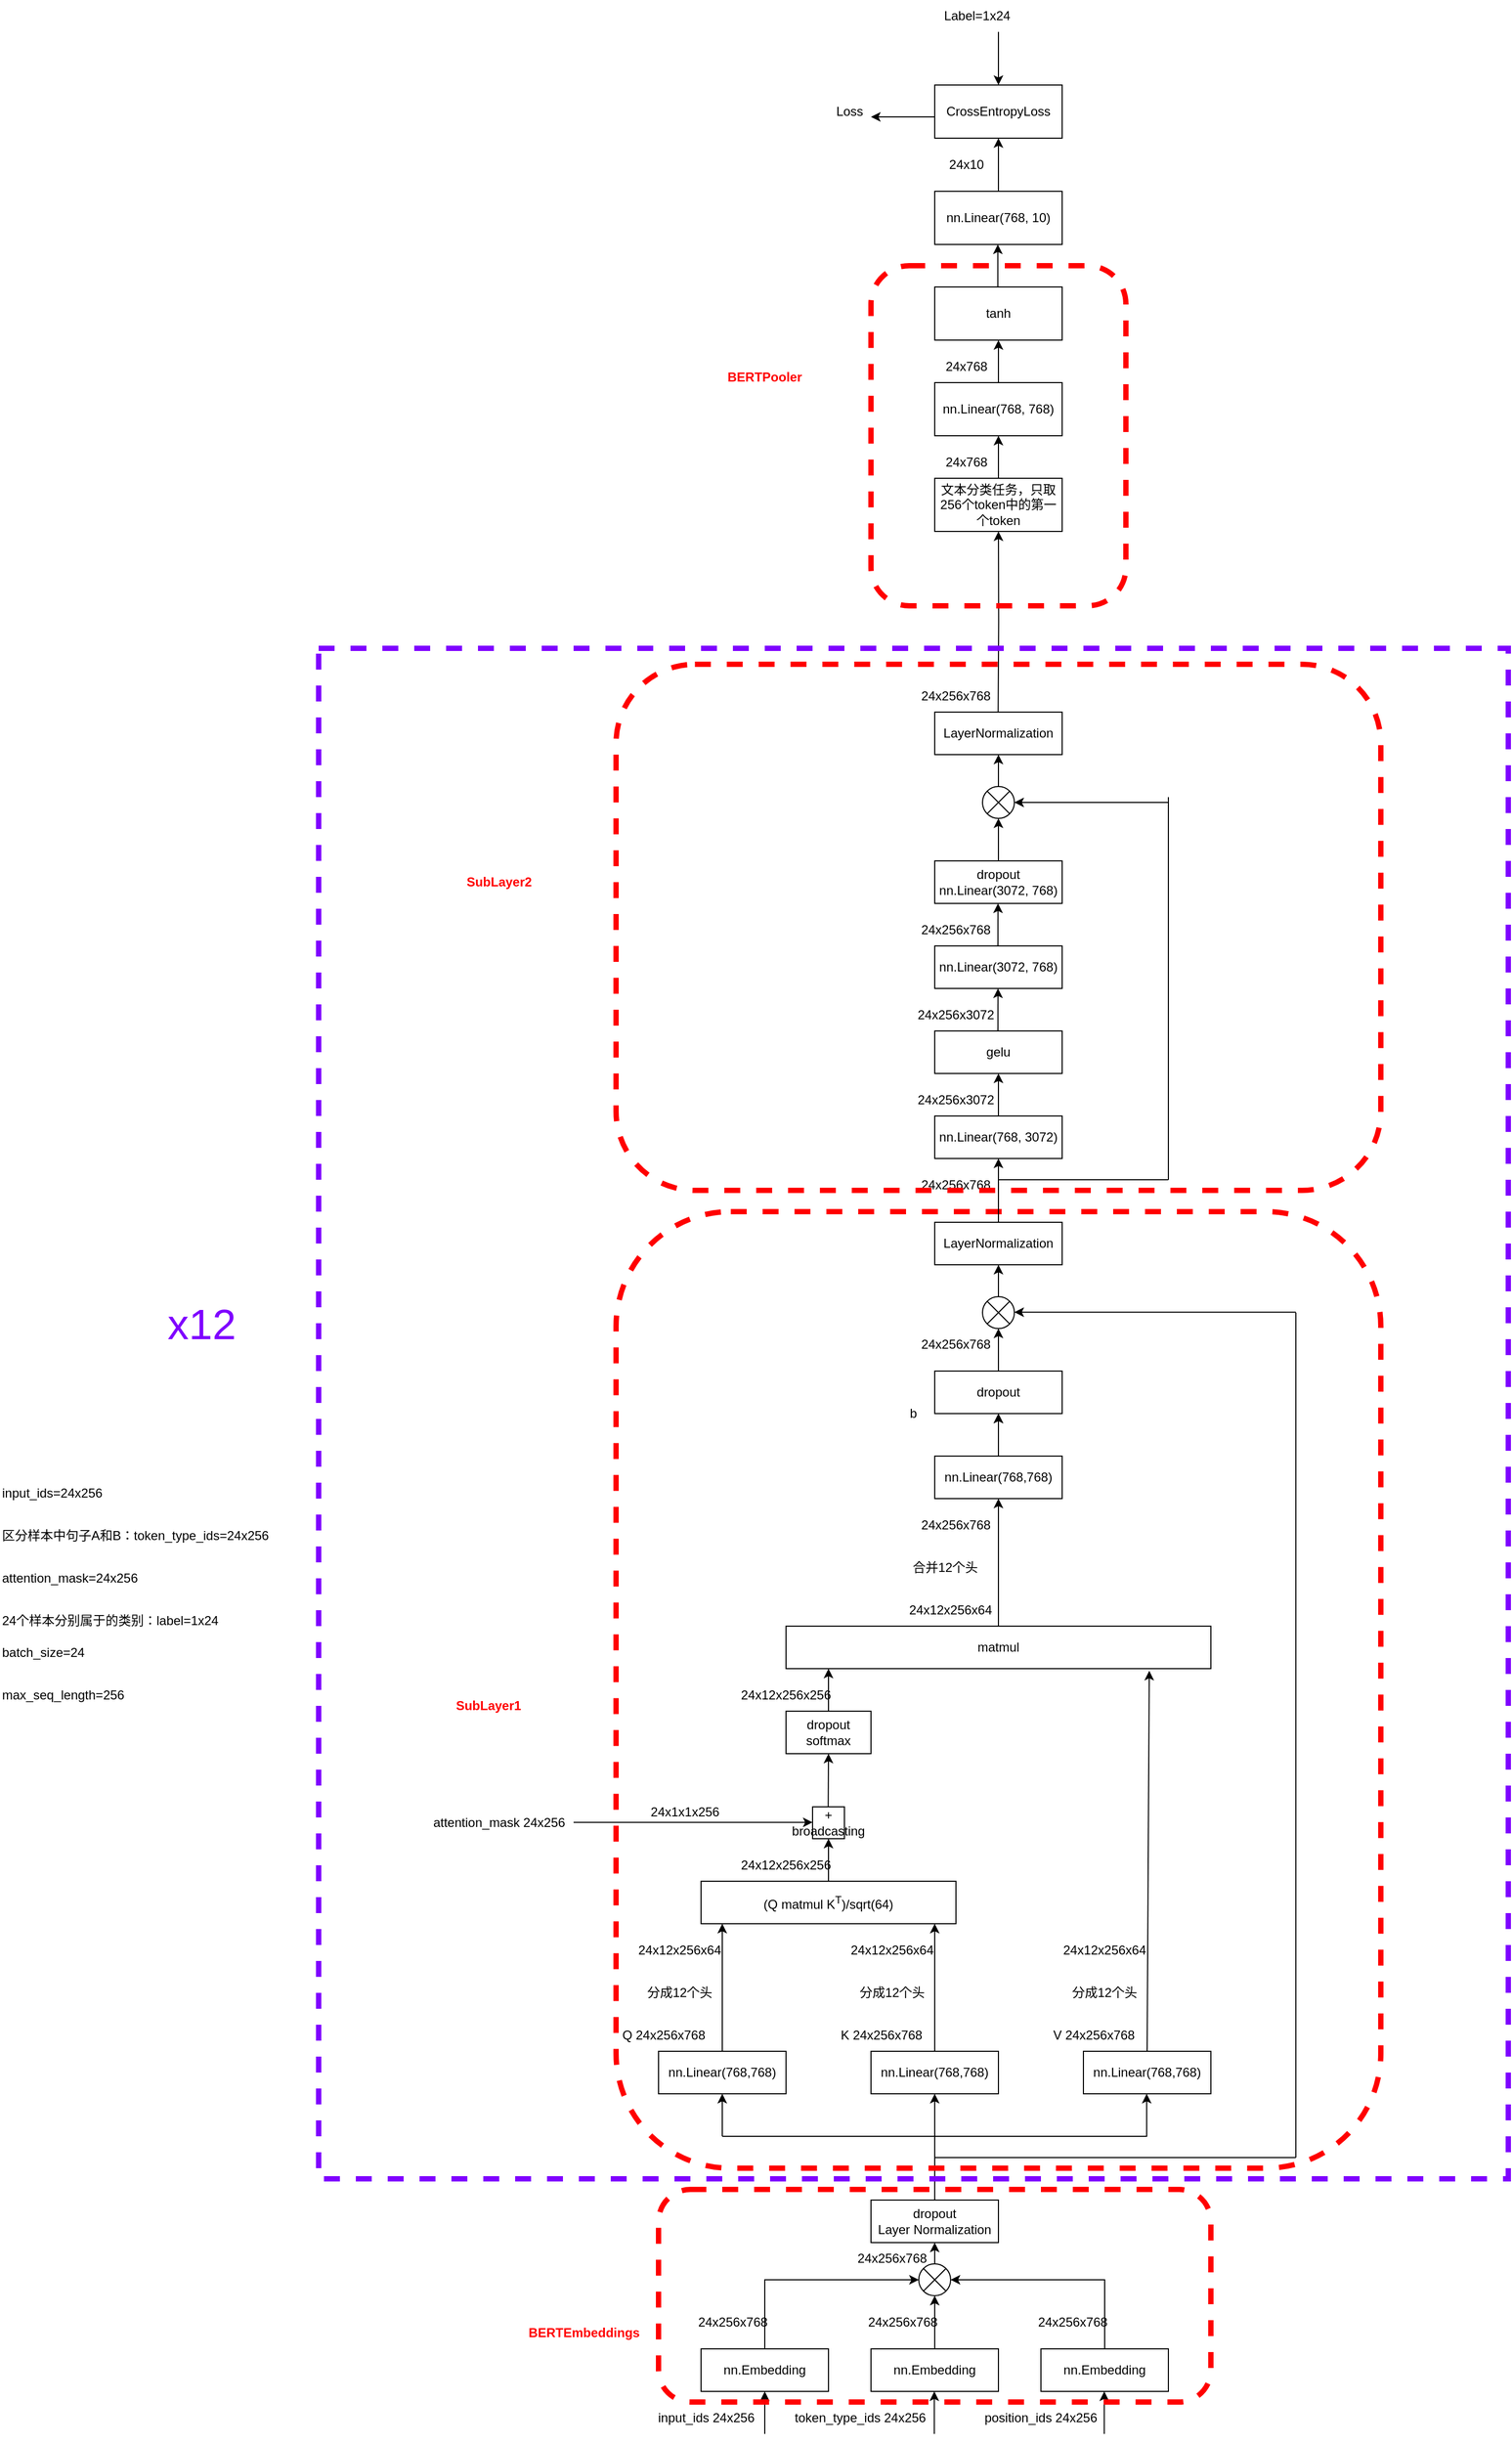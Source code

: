 <mxfile version="24.8.4">
  <diagram name="Page-1" id="74e2e168-ea6b-b213-b513-2b3c1d86103e">
    <mxGraphModel dx="1522" dy="2824" grid="1" gridSize="10" guides="1" tooltips="1" connect="1" arrows="1" fold="1" page="0" pageScale="1" pageWidth="1100" pageHeight="850" background="none" math="0" shadow="0">
      <root>
        <mxCell id="0" />
        <mxCell id="1" parent="0" />
        <mxCell id="iHUM1eOw4FRJ9FHUa8gA-21" style="edgeStyle=orthogonalEdgeStyle;rounded=0;orthogonalLoop=1;jettySize=auto;html=1;entryX=0;entryY=0.5;entryDx=0;entryDy=0;entryPerimeter=0;" edge="1" parent="1" source="iHUM1eOw4FRJ9FHUa8gA-2" target="iHUM1eOw4FRJ9FHUa8gA-18">
          <mxGeometry relative="1" as="geometry">
            <mxPoint x="220.0" y="-110" as="targetPoint" />
            <Array as="points">
              <mxPoint x="220" y="-65" />
            </Array>
          </mxGeometry>
        </mxCell>
        <mxCell id="iHUM1eOw4FRJ9FHUa8gA-2" value="nn.Embedding" style="rounded=0;whiteSpace=wrap;html=1;" vertex="1" parent="1">
          <mxGeometry x="160" width="120" height="40" as="geometry" />
        </mxCell>
        <mxCell id="iHUM1eOw4FRJ9FHUa8gA-3" value="input_ids=24x256" style="text;html=1;align=left;verticalAlign=middle;whiteSpace=wrap;rounded=0;" vertex="1" parent="1">
          <mxGeometry x="-500" y="-820" width="110" height="30" as="geometry" />
        </mxCell>
        <mxCell id="iHUM1eOw4FRJ9FHUa8gA-4" value="batch_size=24" style="text;html=1;align=left;verticalAlign=middle;whiteSpace=wrap;rounded=0;" vertex="1" parent="1">
          <mxGeometry x="-500" y="-670" width="110" height="30" as="geometry" />
        </mxCell>
        <mxCell id="iHUM1eOw4FRJ9FHUa8gA-5" value="max_seq_length=256" style="text;html=1;align=left;verticalAlign=middle;whiteSpace=wrap;rounded=0;" vertex="1" parent="1">
          <mxGeometry x="-500" y="-630" width="110" height="30" as="geometry" />
        </mxCell>
        <mxCell id="iHUM1eOw4FRJ9FHUa8gA-6" value="区分样本中句子A和B：token_type_ids=24x256" style="text;html=1;align=left;verticalAlign=middle;whiteSpace=wrap;rounded=0;" vertex="1" parent="1">
          <mxGeometry x="-500" y="-780" width="260" height="30" as="geometry" />
        </mxCell>
        <mxCell id="iHUM1eOw4FRJ9FHUa8gA-7" value="attention_mask=24x256" style="text;html=1;align=left;verticalAlign=middle;whiteSpace=wrap;rounded=0;" vertex="1" parent="1">
          <mxGeometry x="-500" y="-740" width="110" height="30" as="geometry" />
        </mxCell>
        <mxCell id="iHUM1eOw4FRJ9FHUa8gA-8" value="24个样本分别属于的类别：label=1x24" style="text;html=1;align=left;verticalAlign=middle;whiteSpace=wrap;rounded=0;" vertex="1" parent="1">
          <mxGeometry x="-500" y="-700" width="210" height="30" as="geometry" />
        </mxCell>
        <mxCell id="iHUM1eOw4FRJ9FHUa8gA-10" value="input_ids 24x256" style="text;html=1;align=center;verticalAlign=middle;whiteSpace=wrap;rounded=0;" vertex="1" parent="1">
          <mxGeometry x="110" y="50" width="110" height="30" as="geometry" />
        </mxCell>
        <mxCell id="iHUM1eOw4FRJ9FHUa8gA-11" value="token_type_ids 24x256" style="text;html=1;align=center;verticalAlign=middle;whiteSpace=wrap;rounded=0;" vertex="1" parent="1">
          <mxGeometry x="240" y="50" width="140" height="30" as="geometry" />
        </mxCell>
        <mxCell id="iHUM1eOw4FRJ9FHUa8gA-20" value="" style="edgeStyle=orthogonalEdgeStyle;rounded=0;orthogonalLoop=1;jettySize=auto;html=1;" edge="1" parent="1" source="iHUM1eOw4FRJ9FHUa8gA-12" target="iHUM1eOw4FRJ9FHUa8gA-18">
          <mxGeometry relative="1" as="geometry" />
        </mxCell>
        <mxCell id="iHUM1eOw4FRJ9FHUa8gA-12" value="nn.Embedding" style="rounded=0;whiteSpace=wrap;html=1;" vertex="1" parent="1">
          <mxGeometry x="320" width="120" height="40" as="geometry" />
        </mxCell>
        <mxCell id="iHUM1eOw4FRJ9FHUa8gA-13" value="nn.Embedding" style="rounded=0;whiteSpace=wrap;html=1;" vertex="1" parent="1">
          <mxGeometry x="480" width="120" height="40" as="geometry" />
        </mxCell>
        <mxCell id="iHUM1eOw4FRJ9FHUa8gA-14" value="position_ids 24x256" style="text;html=1;align=center;verticalAlign=middle;whiteSpace=wrap;rounded=0;" vertex="1" parent="1">
          <mxGeometry x="420" y="50" width="120" height="30" as="geometry" />
        </mxCell>
        <mxCell id="iHUM1eOw4FRJ9FHUa8gA-15" value="" style="endArrow=classic;html=1;rounded=0;entryX=0.5;entryY=1;entryDx=0;entryDy=0;" edge="1" parent="1" target="iHUM1eOw4FRJ9FHUa8gA-2">
          <mxGeometry width="50" height="50" relative="1" as="geometry">
            <mxPoint x="220" y="80" as="sourcePoint" />
            <mxPoint x="245" y="40" as="targetPoint" />
          </mxGeometry>
        </mxCell>
        <mxCell id="iHUM1eOw4FRJ9FHUa8gA-16" value="" style="endArrow=classic;html=1;rounded=0;entryX=0.5;entryY=1;entryDx=0;entryDy=0;" edge="1" parent="1">
          <mxGeometry width="50" height="50" relative="1" as="geometry">
            <mxPoint x="379.63" y="80" as="sourcePoint" />
            <mxPoint x="379.63" y="40" as="targetPoint" />
          </mxGeometry>
        </mxCell>
        <mxCell id="iHUM1eOw4FRJ9FHUa8gA-17" value="" style="endArrow=classic;html=1;rounded=0;entryX=0.5;entryY=1;entryDx=0;entryDy=0;" edge="1" parent="1">
          <mxGeometry width="50" height="50" relative="1" as="geometry">
            <mxPoint x="539.63" y="80" as="sourcePoint" />
            <mxPoint x="539.63" y="40" as="targetPoint" />
          </mxGeometry>
        </mxCell>
        <mxCell id="iHUM1eOw4FRJ9FHUa8gA-18" value="" style="verticalLabelPosition=bottom;verticalAlign=top;html=1;shape=mxgraph.flowchart.or;" vertex="1" parent="1">
          <mxGeometry x="365" y="-80" width="30" height="30" as="geometry" />
        </mxCell>
        <mxCell id="iHUM1eOw4FRJ9FHUa8gA-22" style="edgeStyle=orthogonalEdgeStyle;rounded=0;orthogonalLoop=1;jettySize=auto;html=1;entryX=1;entryY=0.5;entryDx=0;entryDy=0;entryPerimeter=0;" edge="1" parent="1" source="iHUM1eOw4FRJ9FHUa8gA-13" target="iHUM1eOw4FRJ9FHUa8gA-18">
          <mxGeometry relative="1" as="geometry">
            <Array as="points">
              <mxPoint x="540" y="-65" />
            </Array>
          </mxGeometry>
        </mxCell>
        <mxCell id="iHUM1eOw4FRJ9FHUa8gA-23" value="24x256x768" style="text;html=1;align=center;verticalAlign=middle;whiteSpace=wrap;rounded=0;" vertex="1" parent="1">
          <mxGeometry x="160" y="-40" width="60" height="30" as="geometry" />
        </mxCell>
        <mxCell id="iHUM1eOw4FRJ9FHUa8gA-24" value="24x256x768" style="text;html=1;align=center;verticalAlign=middle;whiteSpace=wrap;rounded=0;" vertex="1" parent="1">
          <mxGeometry x="320" y="-40" width="60" height="30" as="geometry" />
        </mxCell>
        <mxCell id="iHUM1eOw4FRJ9FHUa8gA-25" value="24x256x768" style="text;html=1;align=center;verticalAlign=middle;whiteSpace=wrap;rounded=0;" vertex="1" parent="1">
          <mxGeometry x="480" y="-40" width="60" height="30" as="geometry" />
        </mxCell>
        <mxCell id="iHUM1eOw4FRJ9FHUa8gA-26" value="" style="rounded=1;whiteSpace=wrap;html=1;fillColor=none;strokeColor=#FF0000;strokeWidth=5;dashed=1;" vertex="1" parent="1">
          <mxGeometry x="120" y="-150" width="520" height="200" as="geometry" />
        </mxCell>
        <mxCell id="iHUM1eOw4FRJ9FHUa8gA-27" value="&lt;b&gt;&lt;font color=&quot;#ff0000&quot;&gt;BERTEmbeddings&lt;/font&gt;&lt;/b&gt;" style="text;html=1;align=center;verticalAlign=middle;whiteSpace=wrap;rounded=0;" vertex="1" parent="1">
          <mxGeometry x="20" y="-30" width="60" height="30" as="geometry" />
        </mxCell>
        <mxCell id="iHUM1eOw4FRJ9FHUa8gA-28" value="&lt;div&gt;dropout&lt;/div&gt;Layer Normalization" style="rounded=0;whiteSpace=wrap;html=1;" vertex="1" parent="1">
          <mxGeometry x="320" y="-140" width="120" height="40" as="geometry" />
        </mxCell>
        <mxCell id="iHUM1eOw4FRJ9FHUa8gA-29" value="" style="endArrow=classic;html=1;rounded=0;exitX=0.5;exitY=0;exitDx=0;exitDy=0;exitPerimeter=0;entryX=0.5;entryY=1;entryDx=0;entryDy=0;" edge="1" parent="1" source="iHUM1eOw4FRJ9FHUa8gA-18" target="iHUM1eOw4FRJ9FHUa8gA-28">
          <mxGeometry width="50" height="50" relative="1" as="geometry">
            <mxPoint x="330" y="-70" as="sourcePoint" />
            <mxPoint x="380" y="-120" as="targetPoint" />
          </mxGeometry>
        </mxCell>
        <mxCell id="iHUM1eOw4FRJ9FHUa8gA-30" value="24x256x768" style="text;html=1;align=center;verticalAlign=middle;whiteSpace=wrap;rounded=0;" vertex="1" parent="1">
          <mxGeometry x="310" y="-100" width="60" height="30" as="geometry" />
        </mxCell>
        <mxCell id="iHUM1eOw4FRJ9FHUa8gA-31" value="" style="endArrow=none;html=1;rounded=0;" edge="1" parent="1">
          <mxGeometry width="50" height="50" relative="1" as="geometry">
            <mxPoint x="180" y="-200" as="sourcePoint" />
            <mxPoint x="580" y="-200" as="targetPoint" />
          </mxGeometry>
        </mxCell>
        <mxCell id="iHUM1eOw4FRJ9FHUa8gA-33" value="" style="endArrow=none;html=1;rounded=0;exitX=0.5;exitY=0;exitDx=0;exitDy=0;" edge="1" parent="1" source="iHUM1eOw4FRJ9FHUa8gA-28">
          <mxGeometry width="50" height="50" relative="1" as="geometry">
            <mxPoint x="300" y="-120" as="sourcePoint" />
            <mxPoint x="380" y="-200" as="targetPoint" />
          </mxGeometry>
        </mxCell>
        <mxCell id="iHUM1eOw4FRJ9FHUa8gA-34" value="nn.Linear(768,768)" style="rounded=0;whiteSpace=wrap;html=1;" vertex="1" parent="1">
          <mxGeometry x="120" y="-280" width="120" height="40" as="geometry" />
        </mxCell>
        <mxCell id="iHUM1eOw4FRJ9FHUa8gA-35" value="" style="endArrow=classic;html=1;rounded=0;entryX=0.5;entryY=1;entryDx=0;entryDy=0;" edge="1" parent="1" target="iHUM1eOw4FRJ9FHUa8gA-34">
          <mxGeometry width="50" height="50" relative="1" as="geometry">
            <mxPoint x="180" y="-200" as="sourcePoint" />
            <mxPoint x="350" y="-240" as="targetPoint" />
          </mxGeometry>
        </mxCell>
        <mxCell id="iHUM1eOw4FRJ9FHUa8gA-37" value="" style="endArrow=classic;html=1;rounded=0;entryX=0.5;entryY=1;entryDx=0;entryDy=0;" edge="1" parent="1">
          <mxGeometry width="50" height="50" relative="1" as="geometry">
            <mxPoint x="380" y="-200" as="sourcePoint" />
            <mxPoint x="380" y="-240" as="targetPoint" />
          </mxGeometry>
        </mxCell>
        <mxCell id="iHUM1eOw4FRJ9FHUa8gA-40" value="" style="endArrow=classic;html=1;rounded=0;entryX=0.5;entryY=1;entryDx=0;entryDy=0;" edge="1" parent="1">
          <mxGeometry width="50" height="50" relative="1" as="geometry">
            <mxPoint x="579.57" y="-200" as="sourcePoint" />
            <mxPoint x="579.57" y="-240" as="targetPoint" />
          </mxGeometry>
        </mxCell>
        <mxCell id="iHUM1eOw4FRJ9FHUa8gA-41" value="nn.Linear(768,768)" style="rounded=0;whiteSpace=wrap;html=1;" vertex="1" parent="1">
          <mxGeometry x="320" y="-280" width="120" height="40" as="geometry" />
        </mxCell>
        <mxCell id="iHUM1eOw4FRJ9FHUa8gA-42" value="nn.Linear(768,768)" style="rounded=0;whiteSpace=wrap;html=1;" vertex="1" parent="1">
          <mxGeometry x="520" y="-280" width="120" height="40" as="geometry" />
        </mxCell>
        <mxCell id="iHUM1eOw4FRJ9FHUa8gA-46" value="" style="endArrow=classic;html=1;rounded=0;" edge="1" parent="1">
          <mxGeometry width="50" height="50" relative="1" as="geometry">
            <mxPoint x="180" y="-280" as="sourcePoint" />
            <mxPoint x="180" y="-400" as="targetPoint" />
          </mxGeometry>
        </mxCell>
        <mxCell id="iHUM1eOw4FRJ9FHUa8gA-47" value="Q 24x256x768" style="text;html=1;align=center;verticalAlign=middle;whiteSpace=wrap;rounded=0;" vertex="1" parent="1">
          <mxGeometry x="80" y="-310" width="90" height="30" as="geometry" />
        </mxCell>
        <mxCell id="iHUM1eOw4FRJ9FHUa8gA-48" value="" style="endArrow=classic;html=1;rounded=0;" edge="1" parent="1">
          <mxGeometry width="50" height="50" relative="1" as="geometry">
            <mxPoint x="380" y="-280" as="sourcePoint" />
            <mxPoint x="380" y="-400" as="targetPoint" />
          </mxGeometry>
        </mxCell>
        <mxCell id="iHUM1eOw4FRJ9FHUa8gA-49" value="K 24x256x768" style="text;html=1;align=center;verticalAlign=middle;whiteSpace=wrap;rounded=0;" vertex="1" parent="1">
          <mxGeometry x="290" y="-310" width="80" height="30" as="geometry" />
        </mxCell>
        <mxCell id="iHUM1eOw4FRJ9FHUa8gA-50" value="" style="endArrow=classic;html=1;rounded=0;entryX=0.855;entryY=1.05;entryDx=0;entryDy=0;entryPerimeter=0;" edge="1" parent="1" target="iHUM1eOw4FRJ9FHUa8gA-76">
          <mxGeometry width="50" height="50" relative="1" as="geometry">
            <mxPoint x="580" y="-280" as="sourcePoint" />
            <mxPoint x="580" y="-400" as="targetPoint" />
          </mxGeometry>
        </mxCell>
        <mxCell id="iHUM1eOw4FRJ9FHUa8gA-51" value="V 24x256x768" style="text;html=1;align=center;verticalAlign=middle;whiteSpace=wrap;rounded=0;" vertex="1" parent="1">
          <mxGeometry x="490" y="-310" width="80" height="30" as="geometry" />
        </mxCell>
        <mxCell id="iHUM1eOw4FRJ9FHUa8gA-53" value="分成12个头" style="text;html=1;align=center;verticalAlign=middle;whiteSpace=wrap;rounded=0;" vertex="1" parent="1">
          <mxGeometry x="100" y="-350" width="80" height="30" as="geometry" />
        </mxCell>
        <mxCell id="iHUM1eOw4FRJ9FHUa8gA-54" value="分成12个头" style="text;html=1;align=center;verticalAlign=middle;whiteSpace=wrap;rounded=0;" vertex="1" parent="1">
          <mxGeometry x="300" y="-350" width="80" height="30" as="geometry" />
        </mxCell>
        <mxCell id="iHUM1eOw4FRJ9FHUa8gA-55" value="分成12个头" style="text;html=1;align=center;verticalAlign=middle;whiteSpace=wrap;rounded=0;" vertex="1" parent="1">
          <mxGeometry x="500" y="-350" width="80" height="30" as="geometry" />
        </mxCell>
        <mxCell id="iHUM1eOw4FRJ9FHUa8gA-56" value="24x12x256x64" style="text;html=1;align=center;verticalAlign=middle;whiteSpace=wrap;rounded=0;" vertex="1" parent="1">
          <mxGeometry x="110" y="-390" width="60" height="30" as="geometry" />
        </mxCell>
        <mxCell id="iHUM1eOw4FRJ9FHUa8gA-57" value="24x12x256x64" style="text;html=1;align=center;verticalAlign=middle;whiteSpace=wrap;rounded=0;" vertex="1" parent="1">
          <mxGeometry x="310" y="-390" width="60" height="30" as="geometry" />
        </mxCell>
        <mxCell id="iHUM1eOw4FRJ9FHUa8gA-58" value="24x12x256x64" style="text;html=1;align=center;verticalAlign=middle;whiteSpace=wrap;rounded=0;" vertex="1" parent="1">
          <mxGeometry x="510" y="-390" width="60" height="30" as="geometry" />
        </mxCell>
        <mxCell id="iHUM1eOw4FRJ9FHUa8gA-59" value="(Q matmul K&lt;sup&gt;T&lt;/sup&gt;&lt;span style=&quot;background-color: initial;&quot;&gt;)/sqrt(64)&lt;/span&gt;" style="rounded=0;whiteSpace=wrap;html=1;" vertex="1" parent="1">
          <mxGeometry x="160" y="-440" width="240" height="40" as="geometry" />
        </mxCell>
        <mxCell id="iHUM1eOw4FRJ9FHUa8gA-61" value="" style="endArrow=classic;html=1;rounded=0;" edge="1" parent="1">
          <mxGeometry width="50" height="50" relative="1" as="geometry">
            <mxPoint x="280" y="-440" as="sourcePoint" />
            <mxPoint x="280" y="-480" as="targetPoint" />
          </mxGeometry>
        </mxCell>
        <mxCell id="iHUM1eOw4FRJ9FHUa8gA-62" value="24x12x256x256" style="text;html=1;align=center;verticalAlign=middle;whiteSpace=wrap;rounded=0;" vertex="1" parent="1">
          <mxGeometry x="210" y="-470" width="60" height="30" as="geometry" />
        </mxCell>
        <mxCell id="iHUM1eOw4FRJ9FHUa8gA-65" value="" style="endArrow=classic;html=1;rounded=0;entryX=0;entryY=0.5;entryDx=0;entryDy=0;entryPerimeter=0;" edge="1" parent="1">
          <mxGeometry width="50" height="50" relative="1" as="geometry">
            <mxPoint x="40" y="-495.4" as="sourcePoint" />
            <mxPoint x="265" y="-495.4" as="targetPoint" />
          </mxGeometry>
        </mxCell>
        <mxCell id="iHUM1eOw4FRJ9FHUa8gA-66" value="attention_mask 24x256" style="text;html=1;align=center;verticalAlign=middle;whiteSpace=wrap;rounded=0;" vertex="1" parent="1">
          <mxGeometry x="-100" y="-510" width="140" height="30" as="geometry" />
        </mxCell>
        <mxCell id="iHUM1eOw4FRJ9FHUa8gA-68" value="24x1x1x256" style="text;html=1;align=center;verticalAlign=middle;whiteSpace=wrap;rounded=0;" vertex="1" parent="1">
          <mxGeometry x="55" y="-520" width="180" height="30" as="geometry" />
        </mxCell>
        <mxCell id="iHUM1eOw4FRJ9FHUa8gA-70" value="+&lt;div&gt;broadcasting&lt;/div&gt;" style="rounded=0;whiteSpace=wrap;html=1;" vertex="1" parent="1">
          <mxGeometry x="265" y="-510" width="30" height="30" as="geometry" />
        </mxCell>
        <mxCell id="iHUM1eOw4FRJ9FHUa8gA-71" value="" style="endArrow=classic;html=1;rounded=0;" edge="1" parent="1">
          <mxGeometry width="50" height="50" relative="1" as="geometry">
            <mxPoint x="279.74" y="-510" as="sourcePoint" />
            <mxPoint x="280" y="-560" as="targetPoint" />
          </mxGeometry>
        </mxCell>
        <mxCell id="iHUM1eOw4FRJ9FHUa8gA-77" value="" style="edgeStyle=orthogonalEdgeStyle;rounded=0;orthogonalLoop=1;jettySize=auto;html=1;" edge="1" parent="1" source="iHUM1eOw4FRJ9FHUa8gA-75" target="iHUM1eOw4FRJ9FHUa8gA-76">
          <mxGeometry relative="1" as="geometry">
            <Array as="points">
              <mxPoint x="280" y="-630" />
              <mxPoint x="280" y="-630" />
            </Array>
          </mxGeometry>
        </mxCell>
        <mxCell id="iHUM1eOw4FRJ9FHUa8gA-75" value="&lt;div&gt;dropout&lt;/div&gt;softmax" style="rounded=0;whiteSpace=wrap;html=1;" vertex="1" parent="1">
          <mxGeometry x="240" y="-600" width="80" height="40" as="geometry" />
        </mxCell>
        <mxCell id="iHUM1eOw4FRJ9FHUa8gA-76" value="matmul" style="rounded=0;whiteSpace=wrap;html=1;" vertex="1" parent="1">
          <mxGeometry x="240" y="-680" width="400" height="40" as="geometry" />
        </mxCell>
        <mxCell id="iHUM1eOw4FRJ9FHUa8gA-79" value="24x12x256x256" style="text;html=1;align=center;verticalAlign=middle;whiteSpace=wrap;rounded=0;" vertex="1" parent="1">
          <mxGeometry x="210" y="-630" width="60" height="30" as="geometry" />
        </mxCell>
        <mxCell id="iHUM1eOw4FRJ9FHUa8gA-80" value="" style="endArrow=classic;html=1;rounded=0;" edge="1" parent="1">
          <mxGeometry width="50" height="50" relative="1" as="geometry">
            <mxPoint x="440" y="-680" as="sourcePoint" />
            <mxPoint x="440" y="-800" as="targetPoint" />
          </mxGeometry>
        </mxCell>
        <mxCell id="iHUM1eOw4FRJ9FHUa8gA-81" value="24x12x256x64" style="text;html=1;align=center;verticalAlign=middle;whiteSpace=wrap;rounded=0;" vertex="1" parent="1">
          <mxGeometry x="365" y="-710" width="60" height="30" as="geometry" />
        </mxCell>
        <mxCell id="iHUM1eOw4FRJ9FHUa8gA-83" value="合并12个头" style="text;html=1;align=center;verticalAlign=middle;whiteSpace=wrap;rounded=0;" vertex="1" parent="1">
          <mxGeometry x="350" y="-750" width="80" height="30" as="geometry" />
        </mxCell>
        <mxCell id="iHUM1eOw4FRJ9FHUa8gA-84" value="24x256x768" style="text;html=1;align=center;verticalAlign=middle;whiteSpace=wrap;rounded=0;" vertex="1" parent="1">
          <mxGeometry x="370" y="-790" width="60" height="30" as="geometry" />
        </mxCell>
        <mxCell id="iHUM1eOw4FRJ9FHUa8gA-85" value="" style="endArrow=none;html=1;rounded=0;" edge="1" parent="1">
          <mxGeometry width="50" height="50" relative="1" as="geometry">
            <mxPoint x="380" y="-180" as="sourcePoint" />
            <mxPoint x="720" y="-180" as="targetPoint" />
          </mxGeometry>
        </mxCell>
        <mxCell id="iHUM1eOw4FRJ9FHUa8gA-89" value="" style="edgeStyle=orthogonalEdgeStyle;rounded=0;orthogonalLoop=1;jettySize=auto;html=1;" edge="1" parent="1" source="iHUM1eOw4FRJ9FHUa8gA-86" target="iHUM1eOw4FRJ9FHUa8gA-88">
          <mxGeometry relative="1" as="geometry" />
        </mxCell>
        <mxCell id="iHUM1eOw4FRJ9FHUa8gA-86" value="nn.Linear(768,768)" style="rounded=0;whiteSpace=wrap;html=1;" vertex="1" parent="1">
          <mxGeometry x="380" y="-840" width="120" height="40" as="geometry" />
        </mxCell>
        <mxCell id="iHUM1eOw4FRJ9FHUa8gA-87" value="" style="endArrow=classic;html=1;rounded=0;" edge="1" parent="1">
          <mxGeometry width="50" height="50" relative="1" as="geometry">
            <mxPoint x="440" y="-840" as="sourcePoint" />
            <mxPoint x="440" y="-880" as="targetPoint" />
          </mxGeometry>
        </mxCell>
        <mxCell id="iHUM1eOw4FRJ9FHUa8gA-88" value="&lt;div&gt;&lt;span style=&quot;background-color: initial;&quot;&gt;dropout&lt;/span&gt;&lt;/div&gt;" style="rounded=0;whiteSpace=wrap;html=1;" vertex="1" parent="1">
          <mxGeometry x="380" y="-920" width="120" height="40" as="geometry" />
        </mxCell>
        <mxCell id="iHUM1eOw4FRJ9FHUa8gA-95" style="edgeStyle=orthogonalEdgeStyle;rounded=0;orthogonalLoop=1;jettySize=auto;html=1;entryX=0.5;entryY=1;entryDx=0;entryDy=0;" edge="1" parent="1" source="iHUM1eOw4FRJ9FHUa8gA-90" target="iHUM1eOw4FRJ9FHUa8gA-94">
          <mxGeometry relative="1" as="geometry" />
        </mxCell>
        <mxCell id="iHUM1eOw4FRJ9FHUa8gA-90" value="" style="verticalLabelPosition=bottom;verticalAlign=top;html=1;shape=mxgraph.flowchart.or;" vertex="1" parent="1">
          <mxGeometry x="425" y="-990" width="30" height="30" as="geometry" />
        </mxCell>
        <mxCell id="iHUM1eOw4FRJ9FHUa8gA-91" style="edgeStyle=orthogonalEdgeStyle;rounded=0;orthogonalLoop=1;jettySize=auto;html=1;entryX=0.5;entryY=1;entryDx=0;entryDy=0;entryPerimeter=0;" edge="1" parent="1" source="iHUM1eOw4FRJ9FHUa8gA-88" target="iHUM1eOw4FRJ9FHUa8gA-90">
          <mxGeometry relative="1" as="geometry" />
        </mxCell>
        <mxCell id="iHUM1eOw4FRJ9FHUa8gA-92" value="" style="endArrow=none;html=1;rounded=0;" edge="1" parent="1">
          <mxGeometry width="50" height="50" relative="1" as="geometry">
            <mxPoint x="720" y="-180" as="sourcePoint" />
            <mxPoint x="720" y="-975" as="targetPoint" />
          </mxGeometry>
        </mxCell>
        <mxCell id="iHUM1eOw4FRJ9FHUa8gA-93" value="" style="endArrow=classic;html=1;rounded=0;" edge="1" parent="1">
          <mxGeometry width="50" height="50" relative="1" as="geometry">
            <mxPoint x="720" y="-975.37" as="sourcePoint" />
            <mxPoint x="455" y="-975.37" as="targetPoint" />
          </mxGeometry>
        </mxCell>
        <mxCell id="iHUM1eOw4FRJ9FHUa8gA-94" value="LayerNormalization" style="rounded=0;whiteSpace=wrap;html=1;" vertex="1" parent="1">
          <mxGeometry x="380" y="-1060" width="120" height="40" as="geometry" />
        </mxCell>
        <mxCell id="iHUM1eOw4FRJ9FHUa8gA-96" value="" style="rounded=1;whiteSpace=wrap;html=1;strokeColor=#FF0000;dashed=1;fillColor=none;strokeWidth=5;" vertex="1" parent="1">
          <mxGeometry x="80" y="-1070" width="720" height="900" as="geometry" />
        </mxCell>
        <mxCell id="iHUM1eOw4FRJ9FHUa8gA-97" style="edgeStyle=orthogonalEdgeStyle;rounded=0;orthogonalLoop=1;jettySize=auto;html=1;exitX=0.5;exitY=0;exitDx=0;exitDy=0;" edge="1" parent="1" source="iHUM1eOw4FRJ9FHUa8gA-94">
          <mxGeometry relative="1" as="geometry">
            <mxPoint x="439.55" y="-1080" as="sourcePoint" />
            <mxPoint x="440" y="-1120" as="targetPoint" />
            <Array as="points" />
          </mxGeometry>
        </mxCell>
        <mxCell id="iHUM1eOw4FRJ9FHUa8gA-99" value="&lt;font color=&quot;#ff0000&quot;&gt;&lt;b&gt;SubLayer1&lt;/b&gt;&lt;/font&gt;" style="text;html=1;align=center;verticalAlign=middle;whiteSpace=wrap;rounded=0;" vertex="1" parent="1">
          <mxGeometry x="-70" y="-620" width="60" height="30" as="geometry" />
        </mxCell>
        <mxCell id="iHUM1eOw4FRJ9FHUa8gA-107" style="edgeStyle=orthogonalEdgeStyle;rounded=0;orthogonalLoop=1;jettySize=auto;html=1;entryX=0.5;entryY=1;entryDx=0;entryDy=0;" edge="1" parent="1" source="iHUM1eOw4FRJ9FHUa8gA-100" target="iHUM1eOw4FRJ9FHUa8gA-103">
          <mxGeometry relative="1" as="geometry" />
        </mxCell>
        <mxCell id="iHUM1eOw4FRJ9FHUa8gA-100" value="nn.Linear(768, 3072)" style="rounded=0;whiteSpace=wrap;html=1;" vertex="1" parent="1">
          <mxGeometry x="380" y="-1160" width="120" height="40" as="geometry" />
        </mxCell>
        <mxCell id="iHUM1eOw4FRJ9FHUa8gA-101" value="24x256x768" style="text;html=1;align=center;verticalAlign=middle;whiteSpace=wrap;rounded=0;" vertex="1" parent="1">
          <mxGeometry x="370" y="-960" width="60" height="30" as="geometry" />
        </mxCell>
        <mxCell id="iHUM1eOw4FRJ9FHUa8gA-102" value="24x256x768" style="text;html=1;align=center;verticalAlign=middle;whiteSpace=wrap;rounded=0;" vertex="1" parent="1">
          <mxGeometry x="370" y="-1110" width="60" height="30" as="geometry" />
        </mxCell>
        <mxCell id="iHUM1eOw4FRJ9FHUa8gA-103" value="gelu" style="rounded=0;whiteSpace=wrap;html=1;" vertex="1" parent="1">
          <mxGeometry x="380" y="-1240" width="120" height="40" as="geometry" />
        </mxCell>
        <mxCell id="iHUM1eOw4FRJ9FHUa8gA-104" style="edgeStyle=orthogonalEdgeStyle;rounded=0;orthogonalLoop=1;jettySize=auto;html=1;" edge="1" parent="1">
          <mxGeometry relative="1" as="geometry">
            <mxPoint x="439.55" y="-1240" as="sourcePoint" />
            <mxPoint x="440" y="-1280" as="targetPoint" />
            <Array as="points">
              <mxPoint x="439.55" y="-1280" />
              <mxPoint x="439.55" y="-1280" />
            </Array>
          </mxGeometry>
        </mxCell>
        <mxCell id="iHUM1eOw4FRJ9FHUa8gA-105" value="nn.Linear(3072, 768)" style="rounded=0;whiteSpace=wrap;html=1;" vertex="1" parent="1">
          <mxGeometry x="380" y="-1320" width="120" height="40" as="geometry" />
        </mxCell>
        <mxCell id="iHUM1eOw4FRJ9FHUa8gA-108" value="24x256x3072" style="text;html=1;align=center;verticalAlign=middle;whiteSpace=wrap;rounded=0;" vertex="1" parent="1">
          <mxGeometry x="370" y="-1190" width="60" height="30" as="geometry" />
        </mxCell>
        <mxCell id="iHUM1eOw4FRJ9FHUa8gA-109" value="24x256x3072" style="text;html=1;align=center;verticalAlign=middle;whiteSpace=wrap;rounded=0;" vertex="1" parent="1">
          <mxGeometry x="370" y="-1270" width="60" height="30" as="geometry" />
        </mxCell>
        <mxCell id="iHUM1eOw4FRJ9FHUa8gA-110" style="edgeStyle=orthogonalEdgeStyle;rounded=0;orthogonalLoop=1;jettySize=auto;html=1;" edge="1" parent="1">
          <mxGeometry relative="1" as="geometry">
            <mxPoint x="439.55" y="-1320" as="sourcePoint" />
            <mxPoint x="440" y="-1360" as="targetPoint" />
            <Array as="points">
              <mxPoint x="439.55" y="-1360" />
              <mxPoint x="439.55" y="-1360" />
            </Array>
          </mxGeometry>
        </mxCell>
        <mxCell id="iHUM1eOw4FRJ9FHUa8gA-111" value="&lt;div&gt;dropout&lt;/div&gt;nn.Linear(3072, 768)" style="rounded=0;whiteSpace=wrap;html=1;" vertex="1" parent="1">
          <mxGeometry x="380" y="-1400" width="120" height="40" as="geometry" />
        </mxCell>
        <mxCell id="iHUM1eOw4FRJ9FHUa8gA-112" value="24x256x768" style="text;html=1;align=center;verticalAlign=middle;whiteSpace=wrap;rounded=0;" vertex="1" parent="1">
          <mxGeometry x="370" y="-1350" width="60" height="30" as="geometry" />
        </mxCell>
        <mxCell id="iHUM1eOw4FRJ9FHUa8gA-123" value="" style="edgeStyle=orthogonalEdgeStyle;rounded=0;orthogonalLoop=1;jettySize=auto;html=1;" edge="1" parent="1" source="iHUM1eOw4FRJ9FHUa8gA-113" target="iHUM1eOw4FRJ9FHUa8gA-122">
          <mxGeometry relative="1" as="geometry" />
        </mxCell>
        <mxCell id="iHUM1eOw4FRJ9FHUa8gA-113" value="" style="verticalLabelPosition=bottom;verticalAlign=top;html=1;shape=mxgraph.flowchart.or;" vertex="1" parent="1">
          <mxGeometry x="425" y="-1470" width="30" height="30" as="geometry" />
        </mxCell>
        <mxCell id="iHUM1eOw4FRJ9FHUa8gA-114" style="edgeStyle=orthogonalEdgeStyle;rounded=0;orthogonalLoop=1;jettySize=auto;html=1;entryX=0.5;entryY=1;entryDx=0;entryDy=0;entryPerimeter=0;" edge="1" parent="1" source="iHUM1eOw4FRJ9FHUa8gA-111" target="iHUM1eOw4FRJ9FHUa8gA-113">
          <mxGeometry relative="1" as="geometry" />
        </mxCell>
        <mxCell id="iHUM1eOw4FRJ9FHUa8gA-119" value="" style="endArrow=none;html=1;rounded=0;" edge="1" parent="1">
          <mxGeometry width="50" height="50" relative="1" as="geometry">
            <mxPoint x="440" y="-1100" as="sourcePoint" />
            <mxPoint x="600" y="-1100" as="targetPoint" />
          </mxGeometry>
        </mxCell>
        <mxCell id="iHUM1eOw4FRJ9FHUa8gA-120" value="" style="endArrow=none;html=1;rounded=0;" edge="1" parent="1">
          <mxGeometry width="50" height="50" relative="1" as="geometry">
            <mxPoint x="600" y="-1100" as="sourcePoint" />
            <mxPoint x="600" y="-1460" as="targetPoint" />
          </mxGeometry>
        </mxCell>
        <mxCell id="iHUM1eOw4FRJ9FHUa8gA-121" value="" style="endArrow=classic;html=1;rounded=0;entryX=1;entryY=0.5;entryDx=0;entryDy=0;entryPerimeter=0;" edge="1" parent="1" target="iHUM1eOw4FRJ9FHUa8gA-113">
          <mxGeometry width="50" height="50" relative="1" as="geometry">
            <mxPoint x="600" y="-1455" as="sourcePoint" />
            <mxPoint x="580" y="-1350" as="targetPoint" />
          </mxGeometry>
        </mxCell>
        <mxCell id="iHUM1eOw4FRJ9FHUa8gA-122" value="LayerNormalization" style="rounded=0;whiteSpace=wrap;html=1;" vertex="1" parent="1">
          <mxGeometry x="380" y="-1540" width="120" height="40" as="geometry" />
        </mxCell>
        <mxCell id="iHUM1eOw4FRJ9FHUa8gA-124" value="" style="edgeStyle=orthogonalEdgeStyle;rounded=0;orthogonalLoop=1;jettySize=auto;html=1;entryX=0.5;entryY=1;entryDx=0;entryDy=0;" edge="1" parent="1" target="iHUM1eOw4FRJ9FHUa8gA-126">
          <mxGeometry relative="1" as="geometry">
            <mxPoint x="439.73" y="-1540" as="sourcePoint" />
            <mxPoint x="439.73" y="-1570" as="targetPoint" />
          </mxGeometry>
        </mxCell>
        <mxCell id="iHUM1eOw4FRJ9FHUa8gA-125" value="24x256x768" style="text;html=1;align=center;verticalAlign=middle;whiteSpace=wrap;rounded=0;" vertex="1" parent="1">
          <mxGeometry x="370" y="-1570" width="60" height="30" as="geometry" />
        </mxCell>
        <mxCell id="iHUM1eOw4FRJ9FHUa8gA-126" value="文本分类任务，只取256个token中的第一个token" style="rounded=0;whiteSpace=wrap;html=1;" vertex="1" parent="1">
          <mxGeometry x="380" y="-1760" width="120" height="50" as="geometry" />
        </mxCell>
        <mxCell id="iHUM1eOw4FRJ9FHUa8gA-127" value="" style="rounded=1;whiteSpace=wrap;html=1;strokeWidth=5;dashed=1;strokeColor=#FF0000;fillColor=none;" vertex="1" parent="1">
          <mxGeometry x="80" y="-1585" width="720" height="495" as="geometry" />
        </mxCell>
        <mxCell id="iHUM1eOw4FRJ9FHUa8gA-128" value="&lt;font color=&quot;#ff0000&quot;&gt;&lt;b&gt;SubLayer2&lt;/b&gt;&lt;/font&gt;" style="text;html=1;align=center;verticalAlign=middle;whiteSpace=wrap;rounded=0;" vertex="1" parent="1">
          <mxGeometry x="-60" y="-1395" width="60" height="30" as="geometry" />
        </mxCell>
        <mxCell id="iHUM1eOw4FRJ9FHUa8gA-129" value="b" style="rounded=0;whiteSpace=wrap;html=1;strokeColor=#7F00FF;fillColor=none;dashed=1;strokeWidth=5;" vertex="1" parent="1">
          <mxGeometry x="-200" y="-1600" width="1120" height="1440" as="geometry" />
        </mxCell>
        <mxCell id="iHUM1eOw4FRJ9FHUa8gA-130" value="&lt;font style=&quot;font-size: 40px;&quot; color=&quot;#7f00ff&quot;&gt;x12&lt;/font&gt;" style="text;html=1;align=center;verticalAlign=middle;whiteSpace=wrap;rounded=0;" vertex="1" parent="1">
          <mxGeometry x="-420" y="-1050" width="220" height="170" as="geometry" />
        </mxCell>
        <mxCell id="iHUM1eOw4FRJ9FHUa8gA-134" value="" style="endArrow=classic;html=1;rounded=0;" edge="1" parent="1">
          <mxGeometry width="50" height="50" relative="1" as="geometry">
            <mxPoint x="440" y="-1760" as="sourcePoint" />
            <mxPoint x="440" y="-1800" as="targetPoint" />
          </mxGeometry>
        </mxCell>
        <mxCell id="iHUM1eOw4FRJ9FHUa8gA-136" value="24x768" style="text;html=1;align=center;verticalAlign=middle;whiteSpace=wrap;rounded=0;" vertex="1" parent="1">
          <mxGeometry x="380" y="-1790" width="60" height="30" as="geometry" />
        </mxCell>
        <mxCell id="iHUM1eOw4FRJ9FHUa8gA-137" value="nn.Linear(768, 768)" style="rounded=0;whiteSpace=wrap;html=1;" vertex="1" parent="1">
          <mxGeometry x="380" y="-1850" width="120" height="50" as="geometry" />
        </mxCell>
        <mxCell id="iHUM1eOw4FRJ9FHUa8gA-138" value="24x768" style="text;html=1;align=center;verticalAlign=middle;whiteSpace=wrap;rounded=0;" vertex="1" parent="1">
          <mxGeometry x="380" y="-1880" width="60" height="30" as="geometry" />
        </mxCell>
        <mxCell id="iHUM1eOw4FRJ9FHUa8gA-139" value="" style="endArrow=classic;html=1;rounded=0;" edge="1" parent="1">
          <mxGeometry width="50" height="50" relative="1" as="geometry">
            <mxPoint x="440" y="-1850" as="sourcePoint" />
            <mxPoint x="440" y="-1890" as="targetPoint" />
          </mxGeometry>
        </mxCell>
        <mxCell id="iHUM1eOw4FRJ9FHUa8gA-140" value="tanh" style="rounded=0;whiteSpace=wrap;html=1;" vertex="1" parent="1">
          <mxGeometry x="380" y="-1940" width="120" height="50" as="geometry" />
        </mxCell>
        <mxCell id="iHUM1eOw4FRJ9FHUa8gA-141" value="" style="endArrow=classic;html=1;rounded=0;" edge="1" parent="1">
          <mxGeometry width="50" height="50" relative="1" as="geometry">
            <mxPoint x="439.43" y="-1940" as="sourcePoint" />
            <mxPoint x="439.43" y="-1980" as="targetPoint" />
          </mxGeometry>
        </mxCell>
        <mxCell id="iHUM1eOw4FRJ9FHUa8gA-143" value="" style="rounded=1;whiteSpace=wrap;html=1;strokeColor=#FF0000;strokeWidth=5;dashed=1;fillColor=none;" vertex="1" parent="1">
          <mxGeometry x="320" y="-1960" width="240" height="320" as="geometry" />
        </mxCell>
        <mxCell id="iHUM1eOw4FRJ9FHUa8gA-145" value="&lt;b&gt;&lt;font color=&quot;#ff0000&quot;&gt;BERTPooler&lt;/font&gt;&lt;/b&gt;" style="text;html=1;align=center;verticalAlign=middle;whiteSpace=wrap;rounded=0;" vertex="1" parent="1">
          <mxGeometry x="190" y="-1870" width="60" height="30" as="geometry" />
        </mxCell>
        <mxCell id="iHUM1eOw4FRJ9FHUa8gA-147" value="nn.Linear(768, 10)" style="rounded=0;whiteSpace=wrap;html=1;" vertex="1" parent="1">
          <mxGeometry x="380" y="-2030" width="120" height="50" as="geometry" />
        </mxCell>
        <mxCell id="iHUM1eOw4FRJ9FHUa8gA-148" value="" style="endArrow=classic;html=1;rounded=0;" edge="1" parent="1">
          <mxGeometry width="50" height="50" relative="1" as="geometry">
            <mxPoint x="440" y="-2030" as="sourcePoint" />
            <mxPoint x="440" y="-2080" as="targetPoint" />
          </mxGeometry>
        </mxCell>
        <mxCell id="iHUM1eOw4FRJ9FHUa8gA-149" value="24x10" style="text;html=1;align=center;verticalAlign=middle;whiteSpace=wrap;rounded=0;" vertex="1" parent="1">
          <mxGeometry x="380" y="-2070" width="60" height="30" as="geometry" />
        </mxCell>
        <mxCell id="iHUM1eOw4FRJ9FHUa8gA-151" value="CrossEntropyLoss" style="rounded=0;whiteSpace=wrap;html=1;" vertex="1" parent="1">
          <mxGeometry x="380" y="-2130" width="120" height="50" as="geometry" />
        </mxCell>
        <mxCell id="iHUM1eOw4FRJ9FHUa8gA-152" value="" style="endArrow=classic;html=1;rounded=0;" edge="1" parent="1">
          <mxGeometry width="50" height="50" relative="1" as="geometry">
            <mxPoint x="440" y="-2180" as="sourcePoint" />
            <mxPoint x="440" y="-2130" as="targetPoint" />
          </mxGeometry>
        </mxCell>
        <mxCell id="iHUM1eOw4FRJ9FHUa8gA-154" value="" style="endArrow=classic;html=1;rounded=0;" edge="1" parent="1">
          <mxGeometry width="50" height="50" relative="1" as="geometry">
            <mxPoint x="380" y="-2100" as="sourcePoint" />
            <mxPoint x="320" y="-2100" as="targetPoint" />
          </mxGeometry>
        </mxCell>
        <mxCell id="iHUM1eOw4FRJ9FHUa8gA-155" value="Loss" style="text;html=1;align=center;verticalAlign=middle;whiteSpace=wrap;rounded=0;" vertex="1" parent="1">
          <mxGeometry x="270" y="-2120" width="60" height="30" as="geometry" />
        </mxCell>
        <mxCell id="iHUM1eOw4FRJ9FHUa8gA-156" value="Label=1x24" style="text;html=1;align=center;verticalAlign=middle;whiteSpace=wrap;rounded=0;" vertex="1" parent="1">
          <mxGeometry x="390" y="-2210" width="60" height="30" as="geometry" />
        </mxCell>
      </root>
    </mxGraphModel>
  </diagram>
</mxfile>
